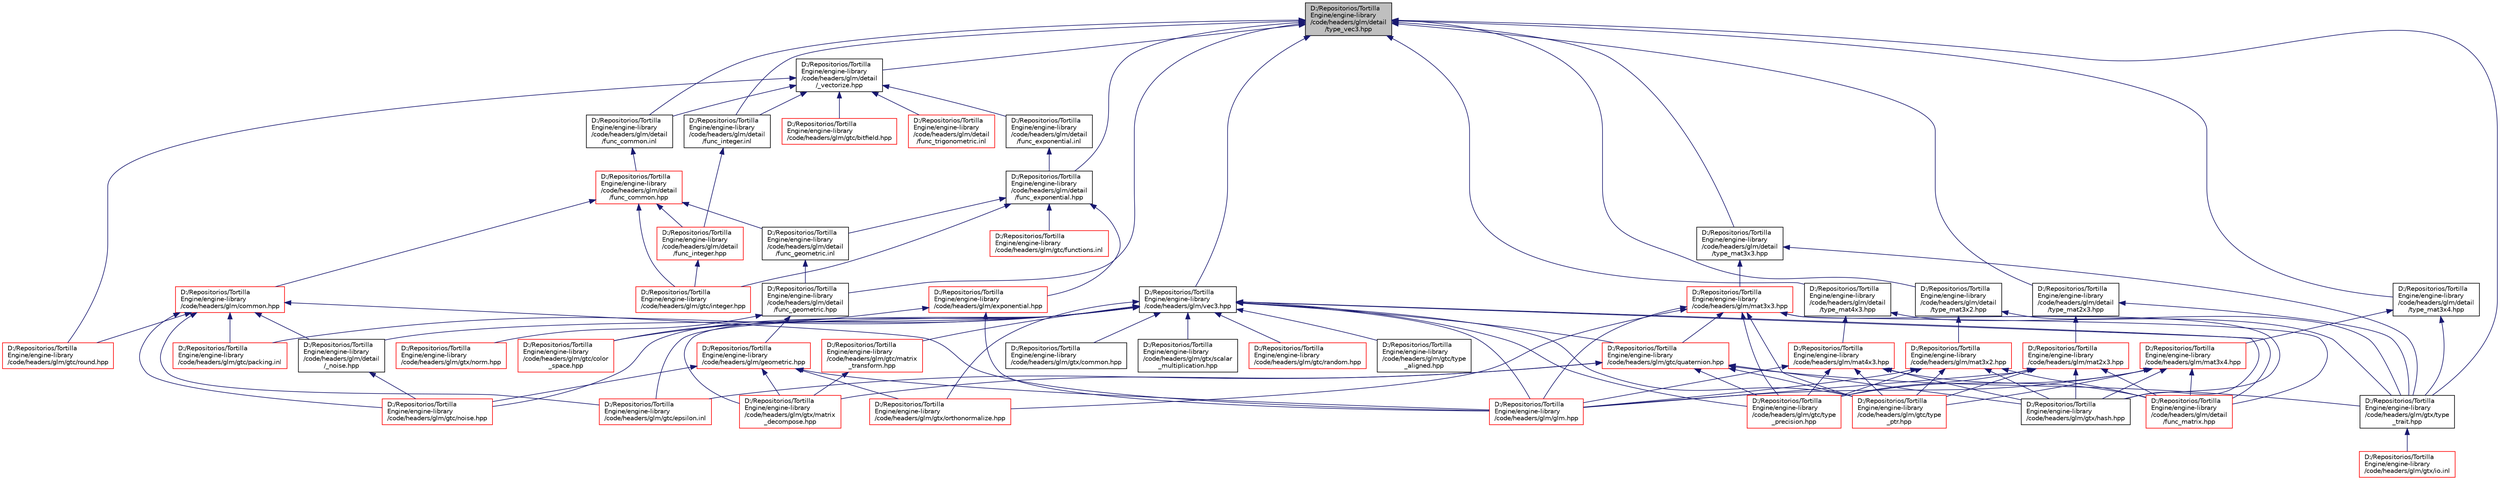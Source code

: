 digraph "D:/Repositorios/TortillaEngine/engine-library/code/headers/glm/detail/type_vec3.hpp"
{
 // LATEX_PDF_SIZE
  edge [fontname="Helvetica",fontsize="10",labelfontname="Helvetica",labelfontsize="10"];
  node [fontname="Helvetica",fontsize="10",shape=record];
  Node1 [label="D:/Repositorios/Tortilla\lEngine/engine-library\l/code/headers/glm/detail\l/type_vec3.hpp",height=0.2,width=0.4,color="black", fillcolor="grey75", style="filled", fontcolor="black",tooltip=" "];
  Node1 -> Node2 [dir="back",color="midnightblue",fontsize="10",style="solid",fontname="Helvetica"];
  Node2 [label="D:/Repositorios/Tortilla\lEngine/engine-library\l/code/headers/glm/detail\l/func_common.inl",height=0.2,width=0.4,color="black", fillcolor="white", style="filled",URL="$func__common_8inl.html",tooltip=" "];
  Node2 -> Node3 [dir="back",color="midnightblue",fontsize="10",style="solid",fontname="Helvetica"];
  Node3 [label="D:/Repositorios/Tortilla\lEngine/engine-library\l/code/headers/glm/detail\l/func_common.hpp",height=0.2,width=0.4,color="red", fillcolor="white", style="filled",URL="$func__common_8hpp.html",tooltip=" "];
  Node3 -> Node4 [dir="back",color="midnightblue",fontsize="10",style="solid",fontname="Helvetica"];
  Node4 [label="D:/Repositorios/Tortilla\lEngine/engine-library\l/code/headers/glm/common.hpp",height=0.2,width=0.4,color="red", fillcolor="white", style="filled",URL="$common_8hpp.html",tooltip=" "];
  Node4 -> Node5 [dir="back",color="midnightblue",fontsize="10",style="solid",fontname="Helvetica"];
  Node5 [label="D:/Repositorios/Tortilla\lEngine/engine-library\l/code/headers/glm/detail\l/_noise.hpp",height=0.2,width=0.4,color="black", fillcolor="white", style="filled",URL="$__noise_8hpp.html",tooltip=" "];
  Node5 -> Node6 [dir="back",color="midnightblue",fontsize="10",style="solid",fontname="Helvetica"];
  Node6 [label="D:/Repositorios/Tortilla\lEngine/engine-library\l/code/headers/glm/gtc/noise.hpp",height=0.2,width=0.4,color="red", fillcolor="white", style="filled",URL="$noise_8hpp.html",tooltip=" "];
  Node4 -> Node8 [dir="back",color="midnightblue",fontsize="10",style="solid",fontname="Helvetica"];
  Node8 [label="D:/Repositorios/Tortilla\lEngine/engine-library\l/code/headers/glm/glm.hpp",height=0.2,width=0.4,color="red", fillcolor="white", style="filled",URL="$glm_8hpp.html",tooltip=" "];
  Node4 -> Node89 [dir="back",color="midnightblue",fontsize="10",style="solid",fontname="Helvetica"];
  Node89 [label="D:/Repositorios/Tortilla\lEngine/engine-library\l/code/headers/glm/gtc/epsilon.inl",height=0.2,width=0.4,color="red", fillcolor="white", style="filled",URL="$epsilon_8inl.html",tooltip=" "];
  Node4 -> Node6 [dir="back",color="midnightblue",fontsize="10",style="solid",fontname="Helvetica"];
  Node4 -> Node91 [dir="back",color="midnightblue",fontsize="10",style="solid",fontname="Helvetica"];
  Node91 [label="D:/Repositorios/Tortilla\lEngine/engine-library\l/code/headers/glm/gtc/packing.inl",height=0.2,width=0.4,color="red", fillcolor="white", style="filled",URL="$packing_8inl.html",tooltip=" "];
  Node4 -> Node92 [dir="back",color="midnightblue",fontsize="10",style="solid",fontname="Helvetica"];
  Node92 [label="D:/Repositorios/Tortilla\lEngine/engine-library\l/code/headers/glm/gtc/round.hpp",height=0.2,width=0.4,color="red", fillcolor="white", style="filled",URL="$round_8hpp.html",tooltip=" "];
  Node3 -> Node95 [dir="back",color="midnightblue",fontsize="10",style="solid",fontname="Helvetica"];
  Node95 [label="D:/Repositorios/Tortilla\lEngine/engine-library\l/code/headers/glm/detail\l/func_geometric.inl",height=0.2,width=0.4,color="black", fillcolor="white", style="filled",URL="$func__geometric_8inl.html",tooltip=" "];
  Node95 -> Node96 [dir="back",color="midnightblue",fontsize="10",style="solid",fontname="Helvetica"];
  Node96 [label="D:/Repositorios/Tortilla\lEngine/engine-library\l/code/headers/glm/detail\l/func_geometric.hpp",height=0.2,width=0.4,color="black", fillcolor="white", style="filled",URL="$func__geometric_8hpp.html",tooltip=" "];
  Node96 -> Node97 [dir="back",color="midnightblue",fontsize="10",style="solid",fontname="Helvetica"];
  Node97 [label="D:/Repositorios/Tortilla\lEngine/engine-library\l/code/headers/glm/geometric.hpp",height=0.2,width=0.4,color="red", fillcolor="white", style="filled",URL="$geometric_8hpp.html",tooltip=" "];
  Node97 -> Node8 [dir="back",color="midnightblue",fontsize="10",style="solid",fontname="Helvetica"];
  Node97 -> Node6 [dir="back",color="midnightblue",fontsize="10",style="solid",fontname="Helvetica"];
  Node97 -> Node112 [dir="back",color="midnightblue",fontsize="10",style="solid",fontname="Helvetica"];
  Node112 [label="D:/Repositorios/Tortilla\lEngine/engine-library\l/code/headers/glm/gtx/orthonormalize.hpp",height=0.2,width=0.4,color="red", fillcolor="white", style="filled",URL="$orthonormalize_8hpp.html",tooltip=" "];
  Node97 -> Node111 [dir="back",color="midnightblue",fontsize="10",style="solid",fontname="Helvetica"];
  Node111 [label="D:/Repositorios/Tortilla\lEngine/engine-library\l/code/headers/glm/gtx/matrix\l_decompose.hpp",height=0.2,width=0.4,color="red", fillcolor="white", style="filled",URL="$matrix__decompose_8hpp.html",tooltip=" "];
  Node96 -> Node50 [dir="back",color="midnightblue",fontsize="10",style="solid",fontname="Helvetica"];
  Node50 [label="D:/Repositorios/Tortilla\lEngine/engine-library\l/code/headers/glm/gtx/norm.hpp",height=0.2,width=0.4,color="red", fillcolor="white", style="filled",URL="$norm_8hpp.html",tooltip=" "];
  Node3 -> Node125 [dir="back",color="midnightblue",fontsize="10",style="solid",fontname="Helvetica"];
  Node125 [label="D:/Repositorios/Tortilla\lEngine/engine-library\l/code/headers/glm/detail\l/func_integer.hpp",height=0.2,width=0.4,color="red", fillcolor="white", style="filled",URL="$func__integer_8hpp.html",tooltip=" "];
  Node125 -> Node127 [dir="back",color="midnightblue",fontsize="10",style="solid",fontname="Helvetica"];
  Node127 [label="D:/Repositorios/Tortilla\lEngine/engine-library\l/code/headers/glm/gtc/integer.hpp",height=0.2,width=0.4,color="red", fillcolor="white", style="filled",URL="$gtc_2integer_8hpp.html",tooltip=" "];
  Node3 -> Node127 [dir="back",color="midnightblue",fontsize="10",style="solid",fontname="Helvetica"];
  Node1 -> Node132 [dir="back",color="midnightblue",fontsize="10",style="solid",fontname="Helvetica"];
  Node132 [label="D:/Repositorios/Tortilla\lEngine/engine-library\l/code/headers/glm/detail\l/_vectorize.hpp",height=0.2,width=0.4,color="black", fillcolor="white", style="filled",URL="$__vectorize_8hpp.html",tooltip=" "];
  Node132 -> Node2 [dir="back",color="midnightblue",fontsize="10",style="solid",fontname="Helvetica"];
  Node132 -> Node133 [dir="back",color="midnightblue",fontsize="10",style="solid",fontname="Helvetica"];
  Node133 [label="D:/Repositorios/Tortilla\lEngine/engine-library\l/code/headers/glm/detail\l/func_exponential.inl",height=0.2,width=0.4,color="black", fillcolor="white", style="filled",URL="$func__exponential_8inl.html",tooltip=" "];
  Node133 -> Node134 [dir="back",color="midnightblue",fontsize="10",style="solid",fontname="Helvetica"];
  Node134 [label="D:/Repositorios/Tortilla\lEngine/engine-library\l/code/headers/glm/detail\l/func_exponential.hpp",height=0.2,width=0.4,color="black", fillcolor="white", style="filled",URL="$func__exponential_8hpp.html",tooltip=" "];
  Node134 -> Node95 [dir="back",color="midnightblue",fontsize="10",style="solid",fontname="Helvetica"];
  Node134 -> Node135 [dir="back",color="midnightblue",fontsize="10",style="solid",fontname="Helvetica"];
  Node135 [label="D:/Repositorios/Tortilla\lEngine/engine-library\l/code/headers/glm/exponential.hpp",height=0.2,width=0.4,color="red", fillcolor="white", style="filled",URL="$exponential_8hpp.html",tooltip=" "];
  Node135 -> Node8 [dir="back",color="midnightblue",fontsize="10",style="solid",fontname="Helvetica"];
  Node135 -> Node136 [dir="back",color="midnightblue",fontsize="10",style="solid",fontname="Helvetica"];
  Node136 [label="D:/Repositorios/Tortilla\lEngine/engine-library\l/code/headers/glm/gtc/color\l_space.hpp",height=0.2,width=0.4,color="red", fillcolor="white", style="filled",URL="$gtc_2color__space_8hpp.html",tooltip=" "];
  Node134 -> Node137 [dir="back",color="midnightblue",fontsize="10",style="solid",fontname="Helvetica"];
  Node137 [label="D:/Repositorios/Tortilla\lEngine/engine-library\l/code/headers/glm/gtc/functions.inl",height=0.2,width=0.4,color="red", fillcolor="white", style="filled",URL="$functions_8inl.html",tooltip=" "];
  Node134 -> Node127 [dir="back",color="midnightblue",fontsize="10",style="solid",fontname="Helvetica"];
  Node132 -> Node139 [dir="back",color="midnightblue",fontsize="10",style="solid",fontname="Helvetica"];
  Node139 [label="D:/Repositorios/Tortilla\lEngine/engine-library\l/code/headers/glm/detail\l/func_integer.inl",height=0.2,width=0.4,color="black", fillcolor="white", style="filled",URL="$func__integer_8inl.html",tooltip=" "];
  Node139 -> Node125 [dir="back",color="midnightblue",fontsize="10",style="solid",fontname="Helvetica"];
  Node132 -> Node140 [dir="back",color="midnightblue",fontsize="10",style="solid",fontname="Helvetica"];
  Node140 [label="D:/Repositorios/Tortilla\lEngine/engine-library\l/code/headers/glm/detail\l/func_trigonometric.inl",height=0.2,width=0.4,color="red", fillcolor="white", style="filled",URL="$func__trigonometric_8inl.html",tooltip=" "];
  Node132 -> Node146 [dir="back",color="midnightblue",fontsize="10",style="solid",fontname="Helvetica"];
  Node146 [label="D:/Repositorios/Tortilla\lEngine/engine-library\l/code/headers/glm/gtc/bitfield.hpp",height=0.2,width=0.4,color="red", fillcolor="white", style="filled",URL="$bitfield_8hpp.html",tooltip=" "];
  Node132 -> Node92 [dir="back",color="midnightblue",fontsize="10",style="solid",fontname="Helvetica"];
  Node1 -> Node148 [dir="back",color="midnightblue",fontsize="10",style="solid",fontname="Helvetica"];
  Node148 [label="D:/Repositorios/Tortilla\lEngine/engine-library\l/code/headers/glm/vec3.hpp",height=0.2,width=0.4,color="black", fillcolor="white", style="filled",URL="$vec3_8hpp.html",tooltip=" "];
  Node148 -> Node5 [dir="back",color="midnightblue",fontsize="10",style="solid",fontname="Helvetica"];
  Node148 -> Node99 [dir="back",color="midnightblue",fontsize="10",style="solid",fontname="Helvetica"];
  Node99 [label="D:/Repositorios/Tortilla\lEngine/engine-library\l/code/headers/glm/detail\l/func_matrix.hpp",height=0.2,width=0.4,color="red", fillcolor="white", style="filled",URL="$func__matrix_8hpp.html",tooltip=" "];
  Node148 -> Node8 [dir="back",color="midnightblue",fontsize="10",style="solid",fontname="Helvetica"];
  Node148 -> Node136 [dir="back",color="midnightblue",fontsize="10",style="solid",fontname="Helvetica"];
  Node148 -> Node110 [dir="back",color="midnightblue",fontsize="10",style="solid",fontname="Helvetica"];
  Node110 [label="D:/Repositorios/Tortilla\lEngine/engine-library\l/code/headers/glm/gtc/quaternion.hpp",height=0.2,width=0.4,color="red", fillcolor="white", style="filled",URL="$gtc_2quaternion_8hpp.html",tooltip=" "];
  Node110 -> Node89 [dir="back",color="midnightblue",fontsize="10",style="solid",fontname="Helvetica"];
  Node110 -> Node11 [dir="back",color="midnightblue",fontsize="10",style="solid",fontname="Helvetica"];
  Node11 [label="D:/Repositorios/Tortilla\lEngine/engine-library\l/code/headers/glm/gtc/type\l_precision.hpp",height=0.2,width=0.4,color="red", fillcolor="white", style="filled",URL="$type__precision_8hpp.html",tooltip=" "];
  Node110 -> Node105 [dir="back",color="midnightblue",fontsize="10",style="solid",fontname="Helvetica"];
  Node105 [label="D:/Repositorios/Tortilla\lEngine/engine-library\l/code/headers/glm/gtc/type\l_ptr.hpp",height=0.2,width=0.4,color="red", fillcolor="white", style="filled",URL="$type__ptr_8hpp.html",tooltip=" "];
  Node110 -> Node19 [dir="back",color="midnightblue",fontsize="10",style="solid",fontname="Helvetica"];
  Node19 [label="D:/Repositorios/Tortilla\lEngine/engine-library\l/code/headers/glm/gtx/hash.hpp",height=0.2,width=0.4,color="black", fillcolor="white", style="filled",URL="$hash_8hpp.html",tooltip=" "];
  Node110 -> Node30 [dir="back",color="midnightblue",fontsize="10",style="solid",fontname="Helvetica"];
  Node30 [label="D:/Repositorios/Tortilla\lEngine/engine-library\l/code/headers/glm/gtx/type\l_trait.hpp",height=0.2,width=0.4,color="black", fillcolor="white", style="filled",URL="$type__trait_8hpp.html",tooltip=" "];
  Node30 -> Node31 [dir="back",color="midnightblue",fontsize="10",style="solid",fontname="Helvetica"];
  Node31 [label="D:/Repositorios/Tortilla\lEngine/engine-library\l/code/headers/glm/gtx/io.inl",height=0.2,width=0.4,color="red", fillcolor="white", style="filled",URL="$io_8inl.html",tooltip=" "];
  Node110 -> Node111 [dir="back",color="midnightblue",fontsize="10",style="solid",fontname="Helvetica"];
  Node148 -> Node89 [dir="back",color="midnightblue",fontsize="10",style="solid",fontname="Helvetica"];
  Node148 -> Node117 [dir="back",color="midnightblue",fontsize="10",style="solid",fontname="Helvetica"];
  Node117 [label="D:/Repositorios/Tortilla\lEngine/engine-library\l/code/headers/glm/gtc/matrix\l_transform.hpp",height=0.2,width=0.4,color="red", fillcolor="white", style="filled",URL="$matrix__transform_8hpp.html",tooltip=" "];
  Node117 -> Node111 [dir="back",color="midnightblue",fontsize="10",style="solid",fontname="Helvetica"];
  Node148 -> Node6 [dir="back",color="midnightblue",fontsize="10",style="solid",fontname="Helvetica"];
  Node148 -> Node11 [dir="back",color="midnightblue",fontsize="10",style="solid",fontname="Helvetica"];
  Node148 -> Node91 [dir="back",color="midnightblue",fontsize="10",style="solid",fontname="Helvetica"];
  Node148 -> Node122 [dir="back",color="midnightblue",fontsize="10",style="solid",fontname="Helvetica"];
  Node122 [label="D:/Repositorios/Tortilla\lEngine/engine-library\l/code/headers/glm/gtc/random.hpp",height=0.2,width=0.4,color="red", fillcolor="white", style="filled",URL="$random_8hpp.html",tooltip=" "];
  Node148 -> Node105 [dir="back",color="midnightblue",fontsize="10",style="solid",fontname="Helvetica"];
  Node148 -> Node112 [dir="back",color="midnightblue",fontsize="10",style="solid",fontname="Helvetica"];
  Node148 -> Node17 [dir="back",color="midnightblue",fontsize="10",style="solid",fontname="Helvetica"];
  Node17 [label="D:/Repositorios/Tortilla\lEngine/engine-library\l/code/headers/glm/gtc/type\l_aligned.hpp",height=0.2,width=0.4,color="black", fillcolor="white", style="filled",URL="$gtc_2type__aligned_8hpp.html",tooltip=" "];
  Node148 -> Node18 [dir="back",color="midnightblue",fontsize="10",style="solid",fontname="Helvetica"];
  Node18 [label="D:/Repositorios/Tortilla\lEngine/engine-library\l/code/headers/glm/gtx/common.hpp",height=0.2,width=0.4,color="black", fillcolor="white", style="filled",URL="$gtx_2common_8hpp.html",tooltip=" "];
  Node148 -> Node19 [dir="back",color="midnightblue",fontsize="10",style="solid",fontname="Helvetica"];
  Node148 -> Node111 [dir="back",color="midnightblue",fontsize="10",style="solid",fontname="Helvetica"];
  Node148 -> Node106 [dir="back",color="midnightblue",fontsize="10",style="solid",fontname="Helvetica"];
  Node106 [label="D:/Repositorios/Tortilla\lEngine/engine-library\l/code/headers/glm/gtx/scalar\l_multiplication.hpp",height=0.2,width=0.4,color="black", fillcolor="white", style="filled",URL="$scalar__multiplication_8hpp.html",tooltip="Enables scalar multiplication for all types."];
  Node1 -> Node134 [dir="back",color="midnightblue",fontsize="10",style="solid",fontname="Helvetica"];
  Node1 -> Node96 [dir="back",color="midnightblue",fontsize="10",style="solid",fontname="Helvetica"];
  Node1 -> Node139 [dir="back",color="midnightblue",fontsize="10",style="solid",fontname="Helvetica"];
  Node1 -> Node149 [dir="back",color="midnightblue",fontsize="10",style="solid",fontname="Helvetica"];
  Node149 [label="D:/Repositorios/Tortilla\lEngine/engine-library\l/code/headers/glm/detail\l/type_mat2x3.hpp",height=0.2,width=0.4,color="black", fillcolor="white", style="filled",URL="$type__mat2x3_8hpp.html",tooltip=" "];
  Node149 -> Node150 [dir="back",color="midnightblue",fontsize="10",style="solid",fontname="Helvetica"];
  Node150 [label="D:/Repositorios/Tortilla\lEngine/engine-library\l/code/headers/glm/mat2x3.hpp",height=0.2,width=0.4,color="red", fillcolor="white", style="filled",URL="$mat2x3_8hpp.html",tooltip=" "];
  Node150 -> Node99 [dir="back",color="midnightblue",fontsize="10",style="solid",fontname="Helvetica"];
  Node150 -> Node8 [dir="back",color="midnightblue",fontsize="10",style="solid",fontname="Helvetica"];
  Node150 -> Node11 [dir="back",color="midnightblue",fontsize="10",style="solid",fontname="Helvetica"];
  Node150 -> Node105 [dir="back",color="midnightblue",fontsize="10",style="solid",fontname="Helvetica"];
  Node150 -> Node19 [dir="back",color="midnightblue",fontsize="10",style="solid",fontname="Helvetica"];
  Node149 -> Node30 [dir="back",color="midnightblue",fontsize="10",style="solid",fontname="Helvetica"];
  Node1 -> Node151 [dir="back",color="midnightblue",fontsize="10",style="solid",fontname="Helvetica"];
  Node151 [label="D:/Repositorios/Tortilla\lEngine/engine-library\l/code/headers/glm/detail\l/type_mat3x2.hpp",height=0.2,width=0.4,color="black", fillcolor="white", style="filled",URL="$type__mat3x2_8hpp.html",tooltip=" "];
  Node151 -> Node152 [dir="back",color="midnightblue",fontsize="10",style="solid",fontname="Helvetica"];
  Node152 [label="D:/Repositorios/Tortilla\lEngine/engine-library\l/code/headers/glm/mat3x2.hpp",height=0.2,width=0.4,color="red", fillcolor="white", style="filled",URL="$mat3x2_8hpp.html",tooltip=" "];
  Node152 -> Node99 [dir="back",color="midnightblue",fontsize="10",style="solid",fontname="Helvetica"];
  Node152 -> Node8 [dir="back",color="midnightblue",fontsize="10",style="solid",fontname="Helvetica"];
  Node152 -> Node11 [dir="back",color="midnightblue",fontsize="10",style="solid",fontname="Helvetica"];
  Node152 -> Node105 [dir="back",color="midnightblue",fontsize="10",style="solid",fontname="Helvetica"];
  Node152 -> Node19 [dir="back",color="midnightblue",fontsize="10",style="solid",fontname="Helvetica"];
  Node151 -> Node30 [dir="back",color="midnightblue",fontsize="10",style="solid",fontname="Helvetica"];
  Node1 -> Node108 [dir="back",color="midnightblue",fontsize="10",style="solid",fontname="Helvetica"];
  Node108 [label="D:/Repositorios/Tortilla\lEngine/engine-library\l/code/headers/glm/detail\l/type_mat3x3.hpp",height=0.2,width=0.4,color="black", fillcolor="white", style="filled",URL="$type__mat3x3_8hpp.html",tooltip=" "];
  Node108 -> Node109 [dir="back",color="midnightblue",fontsize="10",style="solid",fontname="Helvetica"];
  Node109 [label="D:/Repositorios/Tortilla\lEngine/engine-library\l/code/headers/glm/mat3x3.hpp",height=0.2,width=0.4,color="red", fillcolor="white", style="filled",URL="$mat3x3_8hpp.html",tooltip=" "];
  Node109 -> Node99 [dir="back",color="midnightblue",fontsize="10",style="solid",fontname="Helvetica"];
  Node109 -> Node8 [dir="back",color="midnightblue",fontsize="10",style="solid",fontname="Helvetica"];
  Node109 -> Node110 [dir="back",color="midnightblue",fontsize="10",style="solid",fontname="Helvetica"];
  Node109 -> Node11 [dir="back",color="midnightblue",fontsize="10",style="solid",fontname="Helvetica"];
  Node109 -> Node105 [dir="back",color="midnightblue",fontsize="10",style="solid",fontname="Helvetica"];
  Node109 -> Node112 [dir="back",color="midnightblue",fontsize="10",style="solid",fontname="Helvetica"];
  Node109 -> Node19 [dir="back",color="midnightblue",fontsize="10",style="solid",fontname="Helvetica"];
  Node108 -> Node30 [dir="back",color="midnightblue",fontsize="10",style="solid",fontname="Helvetica"];
  Node1 -> Node153 [dir="back",color="midnightblue",fontsize="10",style="solid",fontname="Helvetica"];
  Node153 [label="D:/Repositorios/Tortilla\lEngine/engine-library\l/code/headers/glm/detail\l/type_mat3x4.hpp",height=0.2,width=0.4,color="black", fillcolor="white", style="filled",URL="$type__mat3x4_8hpp.html",tooltip=" "];
  Node153 -> Node154 [dir="back",color="midnightblue",fontsize="10",style="solid",fontname="Helvetica"];
  Node154 [label="D:/Repositorios/Tortilla\lEngine/engine-library\l/code/headers/glm/mat3x4.hpp",height=0.2,width=0.4,color="red", fillcolor="white", style="filled",URL="$mat3x4_8hpp.html",tooltip=" "];
  Node154 -> Node99 [dir="back",color="midnightblue",fontsize="10",style="solid",fontname="Helvetica"];
  Node154 -> Node8 [dir="back",color="midnightblue",fontsize="10",style="solid",fontname="Helvetica"];
  Node154 -> Node11 [dir="back",color="midnightblue",fontsize="10",style="solid",fontname="Helvetica"];
  Node154 -> Node105 [dir="back",color="midnightblue",fontsize="10",style="solid",fontname="Helvetica"];
  Node154 -> Node19 [dir="back",color="midnightblue",fontsize="10",style="solid",fontname="Helvetica"];
  Node153 -> Node30 [dir="back",color="midnightblue",fontsize="10",style="solid",fontname="Helvetica"];
  Node1 -> Node155 [dir="back",color="midnightblue",fontsize="10",style="solid",fontname="Helvetica"];
  Node155 [label="D:/Repositorios/Tortilla\lEngine/engine-library\l/code/headers/glm/detail\l/type_mat4x3.hpp",height=0.2,width=0.4,color="black", fillcolor="white", style="filled",URL="$type__mat4x3_8hpp.html",tooltip=" "];
  Node155 -> Node156 [dir="back",color="midnightblue",fontsize="10",style="solid",fontname="Helvetica"];
  Node156 [label="D:/Repositorios/Tortilla\lEngine/engine-library\l/code/headers/glm/mat4x3.hpp",height=0.2,width=0.4,color="red", fillcolor="white", style="filled",URL="$mat4x3_8hpp.html",tooltip=" "];
  Node156 -> Node99 [dir="back",color="midnightblue",fontsize="10",style="solid",fontname="Helvetica"];
  Node156 -> Node8 [dir="back",color="midnightblue",fontsize="10",style="solid",fontname="Helvetica"];
  Node156 -> Node11 [dir="back",color="midnightblue",fontsize="10",style="solid",fontname="Helvetica"];
  Node156 -> Node105 [dir="back",color="midnightblue",fontsize="10",style="solid",fontname="Helvetica"];
  Node156 -> Node19 [dir="back",color="midnightblue",fontsize="10",style="solid",fontname="Helvetica"];
  Node155 -> Node30 [dir="back",color="midnightblue",fontsize="10",style="solid",fontname="Helvetica"];
  Node1 -> Node30 [dir="back",color="midnightblue",fontsize="10",style="solid",fontname="Helvetica"];
}
